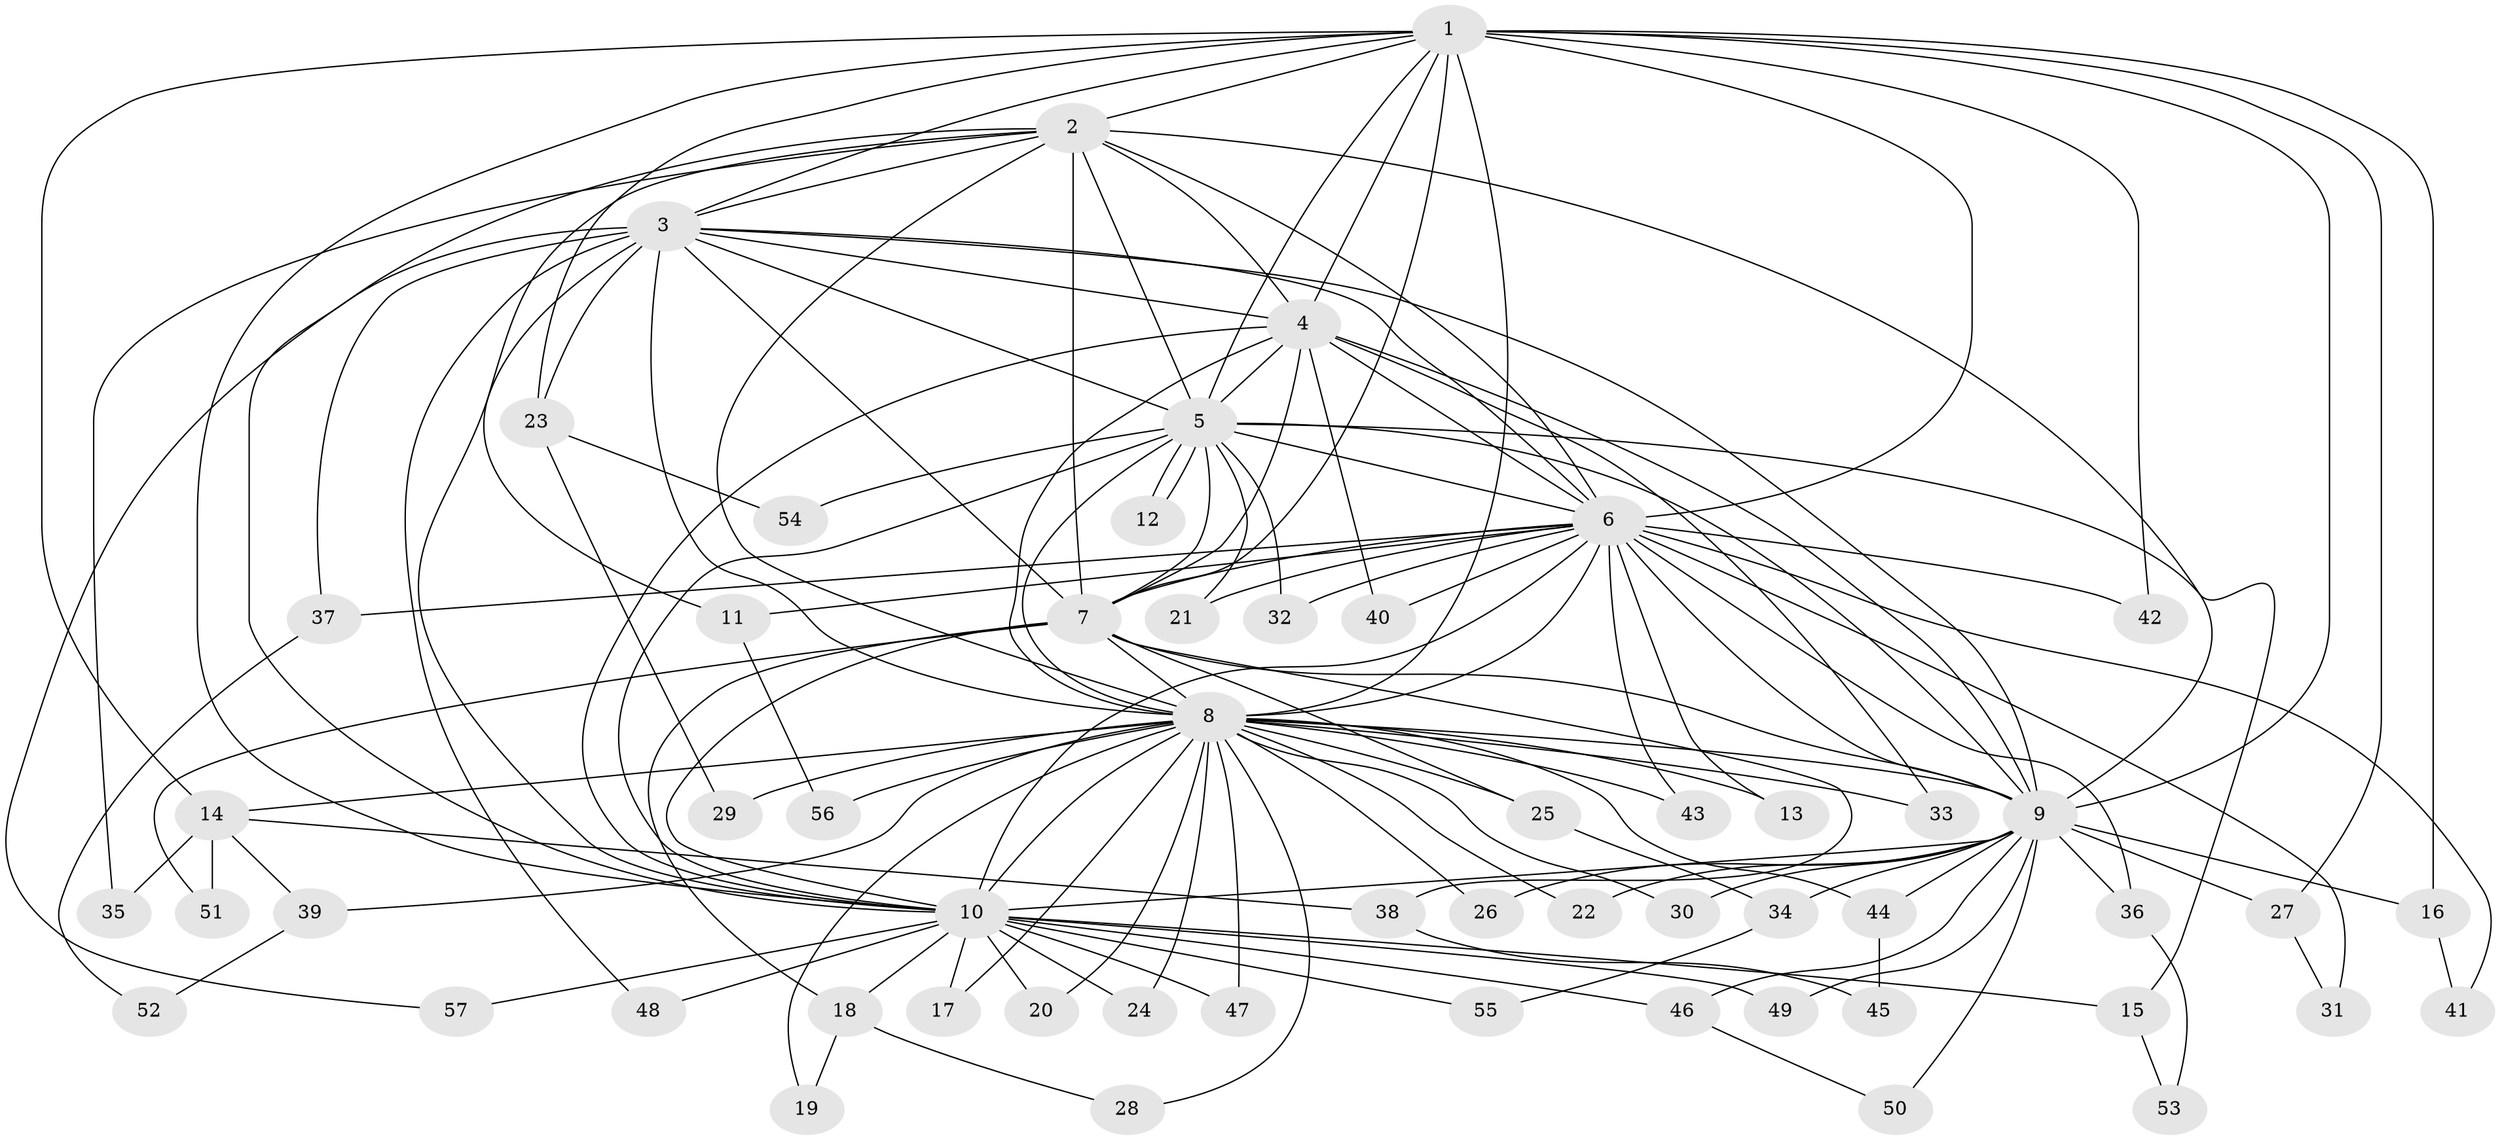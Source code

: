 // coarse degree distribution, {1: 0.7647058823529411, 2: 0.058823529411764705, 6: 0.058823529411764705, 4: 0.058823529411764705, 11: 0.058823529411764705}
// Generated by graph-tools (version 1.1) at 2025/46/03/04/25 21:46:39]
// undirected, 57 vertices, 139 edges
graph export_dot {
graph [start="1"]
  node [color=gray90,style=filled];
  1;
  2;
  3;
  4;
  5;
  6;
  7;
  8;
  9;
  10;
  11;
  12;
  13;
  14;
  15;
  16;
  17;
  18;
  19;
  20;
  21;
  22;
  23;
  24;
  25;
  26;
  27;
  28;
  29;
  30;
  31;
  32;
  33;
  34;
  35;
  36;
  37;
  38;
  39;
  40;
  41;
  42;
  43;
  44;
  45;
  46;
  47;
  48;
  49;
  50;
  51;
  52;
  53;
  54;
  55;
  56;
  57;
  1 -- 2;
  1 -- 3;
  1 -- 4;
  1 -- 5;
  1 -- 6;
  1 -- 7;
  1 -- 8;
  1 -- 9;
  1 -- 10;
  1 -- 14;
  1 -- 16;
  1 -- 23;
  1 -- 27;
  1 -- 42;
  2 -- 3;
  2 -- 4;
  2 -- 5;
  2 -- 6;
  2 -- 7;
  2 -- 8;
  2 -- 9;
  2 -- 10;
  2 -- 11;
  2 -- 35;
  3 -- 4;
  3 -- 5;
  3 -- 6;
  3 -- 7;
  3 -- 8;
  3 -- 9;
  3 -- 10;
  3 -- 23;
  3 -- 37;
  3 -- 48;
  3 -- 57;
  4 -- 5;
  4 -- 6;
  4 -- 7;
  4 -- 8;
  4 -- 9;
  4 -- 10;
  4 -- 33;
  4 -- 40;
  5 -- 6;
  5 -- 7;
  5 -- 8;
  5 -- 9;
  5 -- 10;
  5 -- 12;
  5 -- 12;
  5 -- 15;
  5 -- 21;
  5 -- 32;
  5 -- 54;
  6 -- 7;
  6 -- 8;
  6 -- 9;
  6 -- 10;
  6 -- 11;
  6 -- 13;
  6 -- 21;
  6 -- 31;
  6 -- 32;
  6 -- 36;
  6 -- 37;
  6 -- 40;
  6 -- 41;
  6 -- 42;
  6 -- 43;
  7 -- 8;
  7 -- 9;
  7 -- 10;
  7 -- 18;
  7 -- 25;
  7 -- 38;
  7 -- 51;
  8 -- 9;
  8 -- 10;
  8 -- 13;
  8 -- 14;
  8 -- 17;
  8 -- 19;
  8 -- 20;
  8 -- 22;
  8 -- 24;
  8 -- 25;
  8 -- 26;
  8 -- 28;
  8 -- 29;
  8 -- 30;
  8 -- 33;
  8 -- 39;
  8 -- 43;
  8 -- 44;
  8 -- 47;
  8 -- 56;
  9 -- 10;
  9 -- 16;
  9 -- 22;
  9 -- 26;
  9 -- 27;
  9 -- 30;
  9 -- 34;
  9 -- 36;
  9 -- 44;
  9 -- 46;
  9 -- 49;
  9 -- 50;
  10 -- 15;
  10 -- 17;
  10 -- 18;
  10 -- 20;
  10 -- 24;
  10 -- 46;
  10 -- 47;
  10 -- 48;
  10 -- 49;
  10 -- 55;
  10 -- 57;
  11 -- 56;
  14 -- 35;
  14 -- 38;
  14 -- 39;
  14 -- 51;
  15 -- 53;
  16 -- 41;
  18 -- 19;
  18 -- 28;
  23 -- 29;
  23 -- 54;
  25 -- 34;
  27 -- 31;
  34 -- 55;
  36 -- 53;
  37 -- 52;
  38 -- 45;
  39 -- 52;
  44 -- 45;
  46 -- 50;
}
